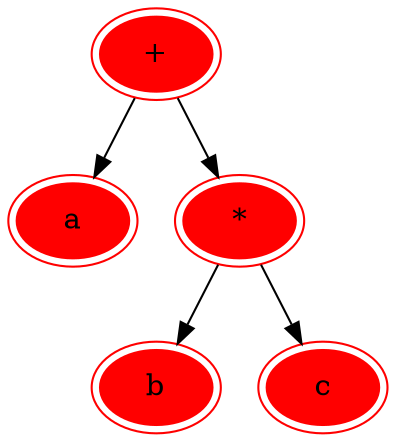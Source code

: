 digraph G {
e [ color = red, peripheries=2, style = filled, label = "+"];
a [ color = red, peripheries=2, style = filled, label = "a"];
e -> a
d [ color = red, peripheries=2, style = filled, label = "*"];
e -> d
d [ color = red, peripheries=2, style = filled, label = "*"];
b [ color = red, peripheries=2, style = filled, label = "b"];
d -> b
c [ color = red, peripheries=2, style = filled, label = "c"];
d -> c
}